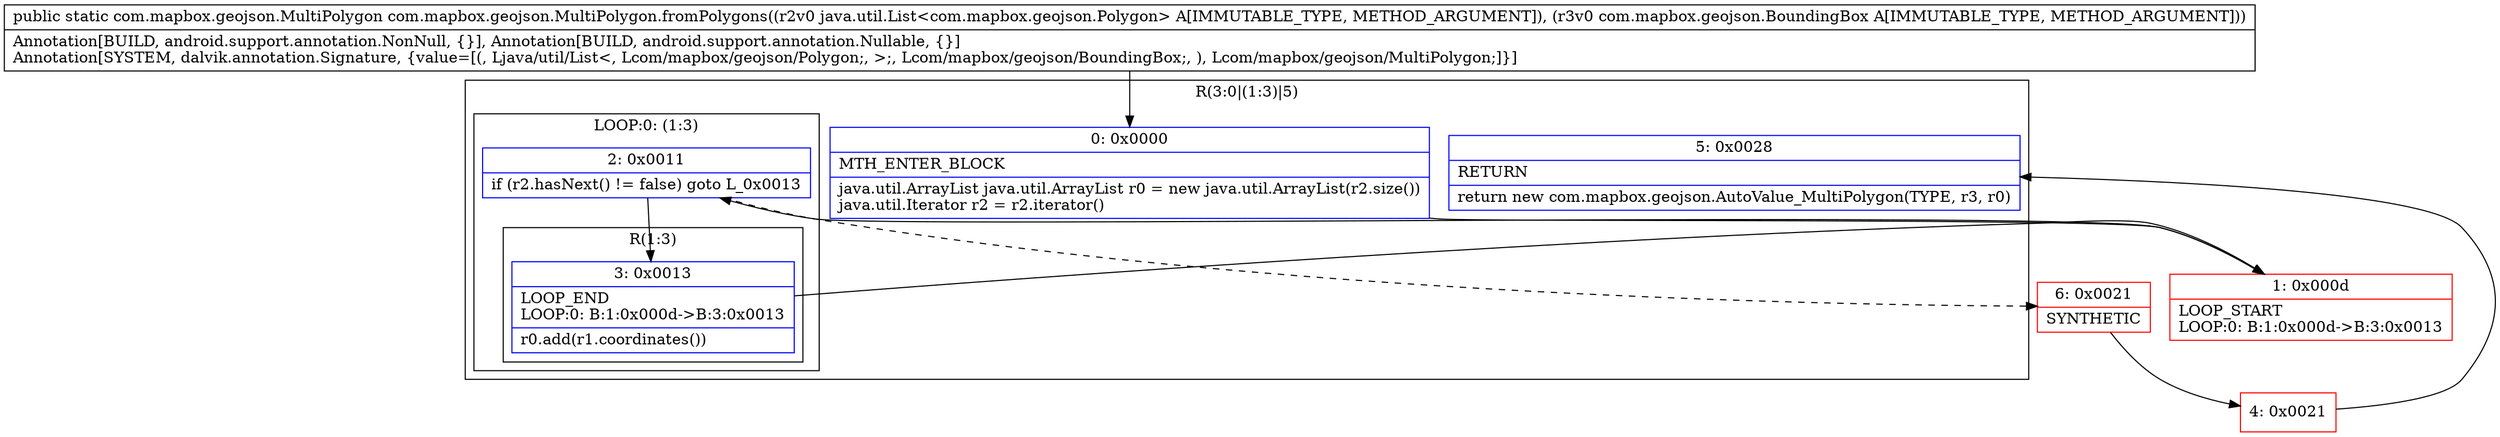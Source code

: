 digraph "CFG forcom.mapbox.geojson.MultiPolygon.fromPolygons(Ljava\/util\/List;Lcom\/mapbox\/geojson\/BoundingBox;)Lcom\/mapbox\/geojson\/MultiPolygon;" {
subgraph cluster_Region_348179426 {
label = "R(3:0|(1:3)|5)";
node [shape=record,color=blue];
Node_0 [shape=record,label="{0\:\ 0x0000|MTH_ENTER_BLOCK\l|java.util.ArrayList java.util.ArrayList r0 = new java.util.ArrayList(r2.size())\ljava.util.Iterator r2 = r2.iterator()\l}"];
subgraph cluster_LoopRegion_672910415 {
label = "LOOP:0: (1:3)";
node [shape=record,color=blue];
Node_2 [shape=record,label="{2\:\ 0x0011|if (r2.hasNext() != false) goto L_0x0013\l}"];
subgraph cluster_Region_1478174395 {
label = "R(1:3)";
node [shape=record,color=blue];
Node_3 [shape=record,label="{3\:\ 0x0013|LOOP_END\lLOOP:0: B:1:0x000d\-\>B:3:0x0013\l|r0.add(r1.coordinates())\l}"];
}
}
Node_5 [shape=record,label="{5\:\ 0x0028|RETURN\l|return new com.mapbox.geojson.AutoValue_MultiPolygon(TYPE, r3, r0)\l}"];
}
Node_1 [shape=record,color=red,label="{1\:\ 0x000d|LOOP_START\lLOOP:0: B:1:0x000d\-\>B:3:0x0013\l}"];
Node_4 [shape=record,color=red,label="{4\:\ 0x0021}"];
Node_6 [shape=record,color=red,label="{6\:\ 0x0021|SYNTHETIC\l}"];
MethodNode[shape=record,label="{public static com.mapbox.geojson.MultiPolygon com.mapbox.geojson.MultiPolygon.fromPolygons((r2v0 java.util.List\<com.mapbox.geojson.Polygon\> A[IMMUTABLE_TYPE, METHOD_ARGUMENT]), (r3v0 com.mapbox.geojson.BoundingBox A[IMMUTABLE_TYPE, METHOD_ARGUMENT]))  | Annotation[BUILD, android.support.annotation.NonNull, \{\}], Annotation[BUILD, android.support.annotation.Nullable, \{\}]\lAnnotation[SYSTEM, dalvik.annotation.Signature, \{value=[(, Ljava\/util\/List\<, Lcom\/mapbox\/geojson\/Polygon;, \>;, Lcom\/mapbox\/geojson\/BoundingBox;, ), Lcom\/mapbox\/geojson\/MultiPolygon;]\}]\l}"];
MethodNode -> Node_0;
Node_0 -> Node_1;
Node_2 -> Node_3;
Node_2 -> Node_6[style=dashed];
Node_3 -> Node_1;
Node_1 -> Node_2;
Node_4 -> Node_5;
Node_6 -> Node_4;
}


